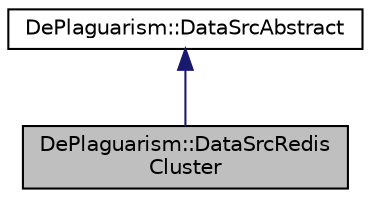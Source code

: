 digraph "DePlaguarism::DataSrcRedisCluster"
{
  edge [fontname="Helvetica",fontsize="10",labelfontname="Helvetica",labelfontsize="10"];
  node [fontname="Helvetica",fontsize="10",shape=record];
  Node1 [label="DePlaguarism::DataSrcRedis\lCluster",height=0.2,width=0.4,color="black", fillcolor="grey75", style="filled" fontcolor="black"];
  Node2 -> Node1 [dir="back",color="midnightblue",fontsize="10",style="solid",fontname="Helvetica"];
  Node2 [label="DePlaguarism::DataSrcAbstract",height=0.2,width=0.4,color="black", fillcolor="white", style="filled",URL="$class_de_plaguarism_1_1_data_src_abstract.html",tooltip="Parent class for data wrappers. "];
}
